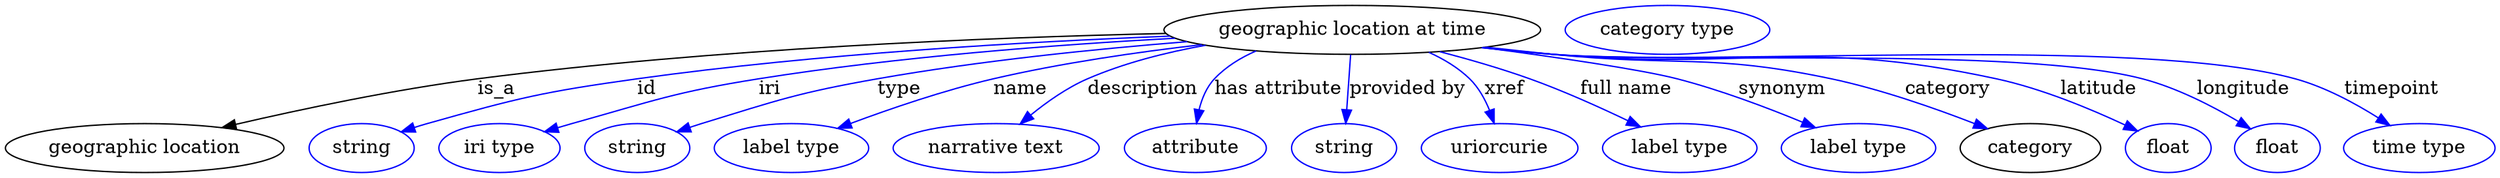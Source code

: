 digraph {
	graph [bb="0,0,1821.3,123"];
	node [label="\N"];
	"geographic location at time"	[height=0.5,
		label="geographic location at time",
		pos="984.04,105",
		width=3.8274];
	"geographic location"	[height=0.5,
		pos="102.04,18",
		width=2.8345];
	"geographic location at time" -> "geographic location"	[label=is_a,
		lp="360.04,61.5",
		pos="e,158.83,33.113 847.54,102.32 718,99.356 518.08,91.223 346.04,69 285.46,61.174 217.44,46.76 168.63,35.411"];
	id	[color=blue,
		height=0.5,
		label=string,
		pos="260.04,18",
		width=1.0652];
	"geographic location at time" -> id	[color=blue,
		label=id,
		lp="472.04,61.5",
		pos="e,289.03,29.966 851.26,100.16 746.09,95.887 595.65,87.04 465.04,69 394.41,59.244 376.69,55.278 308.04,36 304.93,35.128 301.74,34.158 \
298.54,33.138",
		style=solid];
	iri	[color=blue,
		height=0.5,
		label="iri type",
		pos="361.04,18",
		width=1.2277];
	"geographic location at time" -> iri	[color=blue,
		label=iri,
		lp="559.04,61.5",
		pos="e,394.59,29.97 854.09,98.841 767.76,94.104 652.12,85.246 551.04,69 499.88,60.777 442.52,44.705 404.35,32.996",
		style=solid];
	type	[color=blue,
		height=0.5,
		label=string,
		pos="462.04,18",
		width=1.0652];
	"geographic location at time" -> type	[color=blue,
		label=type,
		lp="653.04,61.5",
		pos="e,490.98,29.953 862.98,96.32 796.03,90.939 711.55,82.283 637.04,69 579.2,58.689 565.17,53.344 509.04,36 506.28,35.147 503.45,34.229 \
500.6,33.277",
		style=solid];
	name	[color=blue,
		height=0.5,
		label="label type",
		pos="575.04,18",
		width=1.5707];
	"geographic location at time" -> name	[color=blue,
		label=name,
		lp="741.04,61.5",
		pos="e,608.41,32.545 873.43,94.196 826.11,88.738 770.47,80.633 721.04,69 685.54,60.646 646.52,47.041 617.75,36.13",
		style=solid];
	description	[color=blue,
		height=0.5,
		label="narrative text",
		pos="725.04,18",
		width=2.0943];
	"geographic location at time" -> description	[color=blue,
		label=description,
		lp="830.54,61.5",
		pos="e,742.02,35.762 875.85,93.834 847.14,88.648 816.72,80.819 790.04,69 775.48,62.549 761.24,52.19 749.81,42.57",
		style=solid];
	"has attribute"	[color=blue,
		height=0.5,
		label=attribute,
		pos="870.04,18",
		width=1.4443];
	"geographic location at time" -> "has attribute"	[color=blue,
		label="has attribute",
		lp="930.04,61.5",
		pos="e,870.53,36.228 913.2,89.534 901.93,84.58 891.29,77.929 883.04,69 877.31,62.793 874.03,54.382 872.18,46.23",
		style=solid];
	"provided by"	[color=blue,
		height=0.5,
		label=string,
		pos="978.04,18",
		width=1.0652];
	"geographic location at time" -> "provided by"	[color=blue,
		label="provided by",
		lp="1024.5,61.5",
		pos="e,979.25,36.175 982.83,86.799 982.01,75.163 980.9,59.548 979.96,46.237",
		style=solid];
	xref	[color=blue,
		height=0.5,
		label=uriorcurie,
		pos="1092,18",
		width=1.5887];
	"geographic location at time" -> xref	[color=blue,
		label=xref,
		lp="1095.5,61.5",
		pos="e,1088,36.207 1040.1,88.491 1051,83.574 1061.6,77.203 1070,69 1076.6,62.632 1081.3,53.979 1084.7,45.661",
		style=solid];
	"full name"	[color=blue,
		height=0.5,
		label="label type",
		pos="1224,18",
		width=1.5707];
	"geographic location at time" -> "full name"	[color=blue,
		label="full name",
		lp="1184.5,61.5",
		pos="e,1195.2,33.699 1048.2,88.962 1069.4,83.403 1092.9,76.585 1114,69 1138.5,60.207 1165.1,48.2 1186,38.157",
		style=solid];
	synonym	[color=blue,
		height=0.5,
		label="label type",
		pos="1355,18",
		width=1.5707];
	"geographic location at time" -> synonym	[color=blue,
		label=synonym,
		lp="1299,61.5",
		pos="e,1323.4,33.085 1079.9,92.009 1133.9,84.847 1195.6,75.842 1222,69 1253.6,60.848 1288,47.793 1313.9,37.067",
		style=solid];
	category	[height=0.5,
		pos="1481,18",
		width=1.4263];
	"geographic location at time" -> category	[color=blue,
		label=category,
		lp="1420.5,61.5",
		pos="e,1449.5,32.297 1082,92.291 1098.4,90.445 1115.2,88.615 1131,87 1221.6,77.771 1246,87.883 1335,69 1371.4,61.285 1411.3,47.236 1440.1,\
35.99",
		style=solid];
	latitude	[color=blue,
		height=0.5,
		label=float,
		pos="1582,18",
		width=0.86659];
	"geographic location at time" -> latitude	[color=blue,
		label=latitude,
		lp="1531,61.5",
		pos="e,1559.5,30.573 1080,92.062 1097,90.19 1114.5,88.411 1131,87 1275.2,74.685 1314.6,99.557 1456,69 1489.3,61.803 1525.3,46.754 1550.2,\
35.037",
		style=solid];
	longitude	[color=blue,
		height=0.5,
		label=float,
		pos="1662,18",
		width=0.86659];
	"geographic location at time" -> longitude	[color=blue,
		label=longitude,
		lp="1637,61.5",
		pos="e,1642.2,32.232 1079.2,91.958 1096.5,90.074 1114.3,88.318 1131,87 1226.8,79.476 1470.1,93.205 1563,69 1588.2,62.455 1614.3,48.921 \
1633.4,37.582",
		style=solid];
	timepoint	[color=blue,
		height=0.5,
		label="time type",
		pos="1766,18",
		width=1.5346];
	"geographic location at time" -> timepoint	[color=blue,
		label=timepoint,
		lp="1746,61.5",
		pos="e,1744.5,34.662 1078.8,91.882 1096.2,89.993 1114.1,88.255 1131,87 1251.7,78.045 1558.4,101 1675,69 1696.8,63.03 1719,50.943 1736.1,\
40.149",
		style=solid];
	"named thing_category"	[color=blue,
		height=0.5,
		label="category type",
		pos="1215,105",
		width=2.0762];
}
